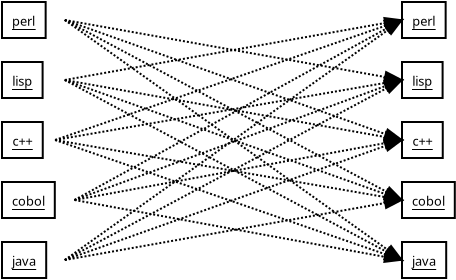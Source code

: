 <?xml version="1.0"?>
<diagram xmlns:dia="http://www.lysator.liu.se/~alla/dia/">
  <diagramdata>
    <attribute name="background">
      <color val="#ffffff"/>
    </attribute>
    <attribute name="paper">
      <composite type="paper">
        <attribute name="name">
          <string>#A4#</string>
        </attribute>
        <attribute name="tmargin">
          <real val="2.82"/>
        </attribute>
        <attribute name="bmargin">
          <real val="2.82"/>
        </attribute>
        <attribute name="lmargin">
          <real val="2.82"/>
        </attribute>
        <attribute name="rmargin">
          <real val="2.82"/>
        </attribute>
        <attribute name="is_portrait">
          <boolean val="true"/>
        </attribute>
        <attribute name="scaling">
          <real val="1"/>
        </attribute>
      </composite>
    </attribute>
  </diagramdata>
  <layer name="Background" visible="true">
    <object type="UML - Object" version="0" id="O0">
      <attribute name="obj_pos">
        <point val="3,3"/>
      </attribute>
      <attribute name="obj_bb">
        <rectangle val="2.95,2.95;6.189,4.85"/>
      </attribute>
      <attribute name="elem_corner">
        <point val="3,3"/>
      </attribute>
      <attribute name="elem_width">
        <real val="3.139"/>
      </attribute>
      <attribute name="elem_height">
        <real val="1.8"/>
      </attribute>
      <attribute name="text">
        <composite type="text">
          <attribute name="string">
            <string>#perl#</string>
          </attribute>
          <attribute name="font">
            <font name="Helvetica"/>
          </attribute>
          <attribute name="height">
            <real val="0.8"/>
          </attribute>
          <attribute name="pos">
            <point val="4.57,4.095"/>
          </attribute>
          <attribute name="color">
            <color val="#000000"/>
          </attribute>
          <attribute name="alignment">
            <enum val="1"/>
          </attribute>
        </composite>
      </attribute>
      <attribute name="stereotype">
        <string/>
      </attribute>
      <attribute name="exstate">
        <string/>
      </attribute>
      <attribute name="attrib">
        <composite type="text">
          <attribute name="string">
            <string>##</string>
          </attribute>
          <attribute name="font">
            <font name="Helvetica"/>
          </attribute>
          <attribute name="height">
            <real val="0.8"/>
          </attribute>
          <attribute name="pos">
            <point val="0,0"/>
          </attribute>
          <attribute name="color">
            <color val="#000000"/>
          </attribute>
          <attribute name="alignment">
            <enum val="0"/>
          </attribute>
        </composite>
      </attribute>
      <attribute name="is_active">
        <boolean val="false"/>
      </attribute>
      <attribute name="show_attribs">
        <boolean val="false"/>
      </attribute>
      <attribute name="multiple">
        <boolean val="false"/>
      </attribute>
    </object>
    <object type="UML - Object" version="0" id="O1">
      <attribute name="obj_pos">
        <point val="3,6"/>
      </attribute>
      <attribute name="obj_bb">
        <rectangle val="2.95,5.95;6.189,7.85"/>
      </attribute>
      <attribute name="elem_corner">
        <point val="3,6"/>
      </attribute>
      <attribute name="elem_width">
        <real val="3.139"/>
      </attribute>
      <attribute name="elem_height">
        <real val="1.8"/>
      </attribute>
      <attribute name="text">
        <composite type="text">
          <attribute name="string">
            <string>#lisp#</string>
          </attribute>
          <attribute name="font">
            <font name="Helvetica"/>
          </attribute>
          <attribute name="height">
            <real val="0.8"/>
          </attribute>
          <attribute name="pos">
            <point val="4.57,7.095"/>
          </attribute>
          <attribute name="color">
            <color val="#000000"/>
          </attribute>
          <attribute name="alignment">
            <enum val="1"/>
          </attribute>
        </composite>
      </attribute>
      <attribute name="stereotype">
        <string/>
      </attribute>
      <attribute name="exstate">
        <string/>
      </attribute>
      <attribute name="attrib">
        <composite type="text">
          <attribute name="string">
            <string>##</string>
          </attribute>
          <attribute name="font">
            <font name="Helvetica"/>
          </attribute>
          <attribute name="height">
            <real val="0.8"/>
          </attribute>
          <attribute name="pos">
            <point val="0,0"/>
          </attribute>
          <attribute name="color">
            <color val="#000000"/>
          </attribute>
          <attribute name="alignment">
            <enum val="0"/>
          </attribute>
        </composite>
      </attribute>
      <attribute name="is_active">
        <boolean val="false"/>
      </attribute>
      <attribute name="show_attribs">
        <boolean val="false"/>
      </attribute>
      <attribute name="multiple">
        <boolean val="false"/>
      </attribute>
    </object>
    <object type="UML - Object" version="0" id="O2">
      <attribute name="obj_pos">
        <point val="3,9"/>
      </attribute>
      <attribute name="obj_bb">
        <rectangle val="2.95,8.95;5.704,10.85"/>
      </attribute>
      <attribute name="elem_corner">
        <point val="3,9"/>
      </attribute>
      <attribute name="elem_width">
        <real val="2.654"/>
      </attribute>
      <attribute name="elem_height">
        <real val="1.8"/>
      </attribute>
      <attribute name="text">
        <composite type="text">
          <attribute name="string">
            <string>#c++#</string>
          </attribute>
          <attribute name="font">
            <font name="Helvetica"/>
          </attribute>
          <attribute name="height">
            <real val="0.8"/>
          </attribute>
          <attribute name="pos">
            <point val="4.327,10.095"/>
          </attribute>
          <attribute name="color">
            <color val="#000000"/>
          </attribute>
          <attribute name="alignment">
            <enum val="1"/>
          </attribute>
        </composite>
      </attribute>
      <attribute name="stereotype">
        <string/>
      </attribute>
      <attribute name="exstate">
        <string/>
      </attribute>
      <attribute name="attrib">
        <composite type="text">
          <attribute name="string">
            <string>##</string>
          </attribute>
          <attribute name="font">
            <font name="Helvetica"/>
          </attribute>
          <attribute name="height">
            <real val="0.8"/>
          </attribute>
          <attribute name="pos">
            <point val="0,0"/>
          </attribute>
          <attribute name="color">
            <color val="#000000"/>
          </attribute>
          <attribute name="alignment">
            <enum val="0"/>
          </attribute>
        </composite>
      </attribute>
      <attribute name="is_active">
        <boolean val="false"/>
      </attribute>
      <attribute name="show_attribs">
        <boolean val="false"/>
      </attribute>
      <attribute name="multiple">
        <boolean val="false"/>
      </attribute>
    </object>
    <object type="UML - Object" version="0" id="O3">
      <attribute name="obj_pos">
        <point val="3,12"/>
      </attribute>
      <attribute name="obj_bb">
        <rectangle val="2.95,11.95;6.674,13.85"/>
      </attribute>
      <attribute name="elem_corner">
        <point val="3,12"/>
      </attribute>
      <attribute name="elem_width">
        <real val="3.624"/>
      </attribute>
      <attribute name="elem_height">
        <real val="1.8"/>
      </attribute>
      <attribute name="text">
        <composite type="text">
          <attribute name="string">
            <string>#cobol#</string>
          </attribute>
          <attribute name="font">
            <font name="Helvetica"/>
          </attribute>
          <attribute name="height">
            <real val="0.8"/>
          </attribute>
          <attribute name="pos">
            <point val="4.812,13.095"/>
          </attribute>
          <attribute name="color">
            <color val="#000000"/>
          </attribute>
          <attribute name="alignment">
            <enum val="1"/>
          </attribute>
        </composite>
      </attribute>
      <attribute name="stereotype">
        <string/>
      </attribute>
      <attribute name="exstate">
        <string/>
      </attribute>
      <attribute name="attrib">
        <composite type="text">
          <attribute name="string">
            <string>##</string>
          </attribute>
          <attribute name="font">
            <font name="Helvetica"/>
          </attribute>
          <attribute name="height">
            <real val="0.8"/>
          </attribute>
          <attribute name="pos">
            <point val="0,0"/>
          </attribute>
          <attribute name="color">
            <color val="#000000"/>
          </attribute>
          <attribute name="alignment">
            <enum val="0"/>
          </attribute>
        </composite>
      </attribute>
      <attribute name="is_active">
        <boolean val="false"/>
      </attribute>
      <attribute name="show_attribs">
        <boolean val="false"/>
      </attribute>
      <attribute name="multiple">
        <boolean val="false"/>
      </attribute>
    </object>
    <object type="UML - Object" version="0" id="O4">
      <attribute name="obj_pos">
        <point val="3,15"/>
      </attribute>
      <attribute name="obj_bb">
        <rectangle val="2.95,14.95;6.189,16.85"/>
      </attribute>
      <attribute name="elem_corner">
        <point val="3,15"/>
      </attribute>
      <attribute name="elem_width">
        <real val="3.139"/>
      </attribute>
      <attribute name="elem_height">
        <real val="1.8"/>
      </attribute>
      <attribute name="text">
        <composite type="text">
          <attribute name="string">
            <string>#java#</string>
          </attribute>
          <attribute name="font">
            <font name="Helvetica"/>
          </attribute>
          <attribute name="height">
            <real val="0.8"/>
          </attribute>
          <attribute name="pos">
            <point val="4.57,16.095"/>
          </attribute>
          <attribute name="color">
            <color val="#000000"/>
          </attribute>
          <attribute name="alignment">
            <enum val="1"/>
          </attribute>
        </composite>
      </attribute>
      <attribute name="stereotype">
        <string/>
      </attribute>
      <attribute name="exstate">
        <string/>
      </attribute>
      <attribute name="attrib">
        <composite type="text">
          <attribute name="string">
            <string>##</string>
          </attribute>
          <attribute name="font">
            <font name="Helvetica"/>
          </attribute>
          <attribute name="height">
            <real val="0.8"/>
          </attribute>
          <attribute name="pos">
            <point val="0,0"/>
          </attribute>
          <attribute name="color">
            <color val="#000000"/>
          </attribute>
          <attribute name="alignment">
            <enum val="0"/>
          </attribute>
        </composite>
      </attribute>
      <attribute name="is_active">
        <boolean val="false"/>
      </attribute>
      <attribute name="show_attribs">
        <boolean val="false"/>
      </attribute>
      <attribute name="multiple">
        <boolean val="false"/>
      </attribute>
    </object>
    <object type="UML - Object" version="0" id="O5">
      <attribute name="obj_pos">
        <point val="23,3"/>
      </attribute>
      <attribute name="obj_bb">
        <rectangle val="22.95,2.95;26.189,4.85"/>
      </attribute>
      <attribute name="elem_corner">
        <point val="23,3"/>
      </attribute>
      <attribute name="elem_width">
        <real val="3.139"/>
      </attribute>
      <attribute name="elem_height">
        <real val="1.8"/>
      </attribute>
      <attribute name="text">
        <composite type="text">
          <attribute name="string">
            <string>#perl#</string>
          </attribute>
          <attribute name="font">
            <font name="Helvetica"/>
          </attribute>
          <attribute name="height">
            <real val="0.8"/>
          </attribute>
          <attribute name="pos">
            <point val="24.57,4.095"/>
          </attribute>
          <attribute name="color">
            <color val="#000000"/>
          </attribute>
          <attribute name="alignment">
            <enum val="1"/>
          </attribute>
        </composite>
      </attribute>
      <attribute name="stereotype">
        <string/>
      </attribute>
      <attribute name="exstate">
        <string/>
      </attribute>
      <attribute name="attrib">
        <composite type="text">
          <attribute name="string">
            <string>##</string>
          </attribute>
          <attribute name="font">
            <font name="Helvetica"/>
          </attribute>
          <attribute name="height">
            <real val="0.8"/>
          </attribute>
          <attribute name="pos">
            <point val="0,0"/>
          </attribute>
          <attribute name="color">
            <color val="#000000"/>
          </attribute>
          <attribute name="alignment">
            <enum val="0"/>
          </attribute>
        </composite>
      </attribute>
      <attribute name="is_active">
        <boolean val="false"/>
      </attribute>
      <attribute name="show_attribs">
        <boolean val="false"/>
      </attribute>
      <attribute name="multiple">
        <boolean val="false"/>
      </attribute>
    </object>
    <object type="UML - Object" version="0" id="O6">
      <attribute name="obj_pos">
        <point val="23,6"/>
      </attribute>
      <attribute name="obj_bb">
        <rectangle val="22.95,5.95;26.189,7.85"/>
      </attribute>
      <attribute name="elem_corner">
        <point val="23,6"/>
      </attribute>
      <attribute name="elem_width">
        <real val="3.139"/>
      </attribute>
      <attribute name="elem_height">
        <real val="1.8"/>
      </attribute>
      <attribute name="text">
        <composite type="text">
          <attribute name="string">
            <string>#lisp#</string>
          </attribute>
          <attribute name="font">
            <font name="Helvetica"/>
          </attribute>
          <attribute name="height">
            <real val="0.8"/>
          </attribute>
          <attribute name="pos">
            <point val="24.57,7.095"/>
          </attribute>
          <attribute name="color">
            <color val="#000000"/>
          </attribute>
          <attribute name="alignment">
            <enum val="1"/>
          </attribute>
        </composite>
      </attribute>
      <attribute name="stereotype">
        <string/>
      </attribute>
      <attribute name="exstate">
        <string/>
      </attribute>
      <attribute name="attrib">
        <composite type="text">
          <attribute name="string">
            <string>##</string>
          </attribute>
          <attribute name="font">
            <font name="Helvetica"/>
          </attribute>
          <attribute name="height">
            <real val="0.8"/>
          </attribute>
          <attribute name="pos">
            <point val="0,0"/>
          </attribute>
          <attribute name="color">
            <color val="#000000"/>
          </attribute>
          <attribute name="alignment">
            <enum val="0"/>
          </attribute>
        </composite>
      </attribute>
      <attribute name="is_active">
        <boolean val="false"/>
      </attribute>
      <attribute name="show_attribs">
        <boolean val="false"/>
      </attribute>
      <attribute name="multiple">
        <boolean val="false"/>
      </attribute>
    </object>
    <object type="UML - Object" version="0" id="O7">
      <attribute name="obj_pos">
        <point val="23,9"/>
      </attribute>
      <attribute name="obj_bb">
        <rectangle val="22.95,8.95;25.704,10.85"/>
      </attribute>
      <attribute name="elem_corner">
        <point val="23,9"/>
      </attribute>
      <attribute name="elem_width">
        <real val="2.654"/>
      </attribute>
      <attribute name="elem_height">
        <real val="1.8"/>
      </attribute>
      <attribute name="text">
        <composite type="text">
          <attribute name="string">
            <string>#c++#</string>
          </attribute>
          <attribute name="font">
            <font name="Helvetica"/>
          </attribute>
          <attribute name="height">
            <real val="0.8"/>
          </attribute>
          <attribute name="pos">
            <point val="24.327,10.095"/>
          </attribute>
          <attribute name="color">
            <color val="#000000"/>
          </attribute>
          <attribute name="alignment">
            <enum val="1"/>
          </attribute>
        </composite>
      </attribute>
      <attribute name="stereotype">
        <string/>
      </attribute>
      <attribute name="exstate">
        <string/>
      </attribute>
      <attribute name="attrib">
        <composite type="text">
          <attribute name="string">
            <string>##</string>
          </attribute>
          <attribute name="font">
            <font name="Helvetica"/>
          </attribute>
          <attribute name="height">
            <real val="0.8"/>
          </attribute>
          <attribute name="pos">
            <point val="0,0"/>
          </attribute>
          <attribute name="color">
            <color val="#000000"/>
          </attribute>
          <attribute name="alignment">
            <enum val="0"/>
          </attribute>
        </composite>
      </attribute>
      <attribute name="is_active">
        <boolean val="false"/>
      </attribute>
      <attribute name="show_attribs">
        <boolean val="false"/>
      </attribute>
      <attribute name="multiple">
        <boolean val="false"/>
      </attribute>
    </object>
    <object type="UML - Object" version="0" id="O8">
      <attribute name="obj_pos">
        <point val="23,12"/>
      </attribute>
      <attribute name="obj_bb">
        <rectangle val="22.95,11.95;26.674,13.85"/>
      </attribute>
      <attribute name="elem_corner">
        <point val="23,12"/>
      </attribute>
      <attribute name="elem_width">
        <real val="3.624"/>
      </attribute>
      <attribute name="elem_height">
        <real val="1.8"/>
      </attribute>
      <attribute name="text">
        <composite type="text">
          <attribute name="string">
            <string>#cobol#</string>
          </attribute>
          <attribute name="font">
            <font name="Helvetica"/>
          </attribute>
          <attribute name="height">
            <real val="0.8"/>
          </attribute>
          <attribute name="pos">
            <point val="24.812,13.095"/>
          </attribute>
          <attribute name="color">
            <color val="#000000"/>
          </attribute>
          <attribute name="alignment">
            <enum val="1"/>
          </attribute>
        </composite>
      </attribute>
      <attribute name="stereotype">
        <string/>
      </attribute>
      <attribute name="exstate">
        <string/>
      </attribute>
      <attribute name="attrib">
        <composite type="text">
          <attribute name="string">
            <string>##</string>
          </attribute>
          <attribute name="font">
            <font name="Helvetica"/>
          </attribute>
          <attribute name="height">
            <real val="0.8"/>
          </attribute>
          <attribute name="pos">
            <point val="0,0"/>
          </attribute>
          <attribute name="color">
            <color val="#000000"/>
          </attribute>
          <attribute name="alignment">
            <enum val="0"/>
          </attribute>
        </composite>
      </attribute>
      <attribute name="is_active">
        <boolean val="false"/>
      </attribute>
      <attribute name="show_attribs">
        <boolean val="false"/>
      </attribute>
      <attribute name="multiple">
        <boolean val="false"/>
      </attribute>
    </object>
    <object type="UML - Object" version="0" id="O9">
      <attribute name="obj_pos">
        <point val="23,15"/>
      </attribute>
      <attribute name="obj_bb">
        <rectangle val="22.95,14.95;26.189,16.85"/>
      </attribute>
      <attribute name="elem_corner">
        <point val="23,15"/>
      </attribute>
      <attribute name="elem_width">
        <real val="3.139"/>
      </attribute>
      <attribute name="elem_height">
        <real val="1.8"/>
      </attribute>
      <attribute name="text">
        <composite type="text">
          <attribute name="string">
            <string>#java#</string>
          </attribute>
          <attribute name="font">
            <font name="Helvetica"/>
          </attribute>
          <attribute name="height">
            <real val="0.8"/>
          </attribute>
          <attribute name="pos">
            <point val="24.57,16.095"/>
          </attribute>
          <attribute name="color">
            <color val="#000000"/>
          </attribute>
          <attribute name="alignment">
            <enum val="1"/>
          </attribute>
        </composite>
      </attribute>
      <attribute name="stereotype">
        <string/>
      </attribute>
      <attribute name="exstate">
        <string/>
      </attribute>
      <attribute name="attrib">
        <composite type="text">
          <attribute name="string">
            <string>##</string>
          </attribute>
          <attribute name="font">
            <font name="Helvetica"/>
          </attribute>
          <attribute name="height">
            <real val="0.8"/>
          </attribute>
          <attribute name="pos">
            <point val="0,0"/>
          </attribute>
          <attribute name="color">
            <color val="#000000"/>
          </attribute>
          <attribute name="alignment">
            <enum val="0"/>
          </attribute>
        </composite>
      </attribute>
      <attribute name="is_active">
        <boolean val="false"/>
      </attribute>
      <attribute name="show_attribs">
        <boolean val="false"/>
      </attribute>
      <attribute name="multiple">
        <boolean val="false"/>
      </attribute>
    </object>
    <object type="Standard - Line" version="0" id="O10">
      <attribute name="obj_pos">
        <point val="6.139,3.9"/>
      </attribute>
      <attribute name="obj_bb">
        <rectangle val="5.289,3.05;23.85,7.75"/>
      </attribute>
      <attribute name="conn_endpoints">
        <point val="6.139,3.9"/>
        <point val="23,6.9"/>
      </attribute>
      <attribute name="line_width">
        <real val="0.1"/>
      </attribute>
      <attribute name="line_style">
        <enum val="4"/>
      </attribute>
      <attribute name="end_arrow">
        <enum val="3"/>
      </attribute>
      <attribute name="end_arrow_length">
        <real val="0.8"/>
      </attribute>
      <attribute name="end_arrow_width">
        <real val="0.5"/>
      </attribute>
      <connections>
        <connection handle="0" to="O0" connection="4"/>
        <connection handle="1" to="O6" connection="3"/>
      </connections>
    </object>
    <object type="Standard - Line" version="0" id="O11">
      <attribute name="obj_pos">
        <point val="6.139,3.9"/>
      </attribute>
      <attribute name="obj_bb">
        <rectangle val="5.289,3.05;23.85,16.75"/>
      </attribute>
      <attribute name="conn_endpoints">
        <point val="6.139,3.9"/>
        <point val="23,15.9"/>
      </attribute>
      <attribute name="line_width">
        <real val="0.1"/>
      </attribute>
      <attribute name="line_style">
        <enum val="4"/>
      </attribute>
      <attribute name="end_arrow">
        <enum val="3"/>
      </attribute>
      <attribute name="end_arrow_length">
        <real val="0.8"/>
      </attribute>
      <attribute name="end_arrow_width">
        <real val="0.5"/>
      </attribute>
      <connections>
        <connection handle="0" to="O0" connection="4"/>
        <connection handle="1" to="O9" connection="3"/>
      </connections>
    </object>
    <object type="Standard - Line" version="0" id="O12">
      <attribute name="obj_pos">
        <point val="6.139,6.9"/>
      </attribute>
      <attribute name="obj_bb">
        <rectangle val="5.289,3.05;23.85,7.75"/>
      </attribute>
      <attribute name="conn_endpoints">
        <point val="6.139,6.9"/>
        <point val="23,3.9"/>
      </attribute>
      <attribute name="line_width">
        <real val="0.1"/>
      </attribute>
      <attribute name="line_style">
        <enum val="4"/>
      </attribute>
      <attribute name="end_arrow">
        <enum val="3"/>
      </attribute>
      <attribute name="end_arrow_length">
        <real val="0.8"/>
      </attribute>
      <attribute name="end_arrow_width">
        <real val="0.5"/>
      </attribute>
      <connections>
        <connection handle="0" to="O1" connection="4"/>
        <connection handle="1" to="O5" connection="3"/>
      </connections>
    </object>
    <object type="Standard - Line" version="0" id="O13">
      <attribute name="obj_pos">
        <point val="6.139,3.9"/>
      </attribute>
      <attribute name="obj_bb">
        <rectangle val="5.289,3.05;23.85,13.75"/>
      </attribute>
      <attribute name="conn_endpoints">
        <point val="6.139,3.9"/>
        <point val="23,12.9"/>
      </attribute>
      <attribute name="line_width">
        <real val="0.1"/>
      </attribute>
      <attribute name="line_style">
        <enum val="4"/>
      </attribute>
      <attribute name="end_arrow">
        <enum val="3"/>
      </attribute>
      <attribute name="end_arrow_length">
        <real val="0.8"/>
      </attribute>
      <attribute name="end_arrow_width">
        <real val="0.5"/>
      </attribute>
      <connections>
        <connection handle="0" to="O0" connection="4"/>
        <connection handle="1" to="O8" connection="3"/>
      </connections>
    </object>
    <object type="Standard - Line" version="0" id="O14">
      <attribute name="obj_pos">
        <point val="6.139,6.9"/>
      </attribute>
      <attribute name="obj_bb">
        <rectangle val="5.289,6.05;23.85,16.75"/>
      </attribute>
      <attribute name="conn_endpoints">
        <point val="6.139,6.9"/>
        <point val="23,15.9"/>
      </attribute>
      <attribute name="line_width">
        <real val="0.1"/>
      </attribute>
      <attribute name="line_style">
        <enum val="4"/>
      </attribute>
      <attribute name="end_arrow">
        <enum val="3"/>
      </attribute>
      <attribute name="end_arrow_length">
        <real val="0.8"/>
      </attribute>
      <attribute name="end_arrow_width">
        <real val="0.5"/>
      </attribute>
      <connections>
        <connection handle="0" to="O1" connection="4"/>
        <connection handle="1" to="O9" connection="3"/>
      </connections>
    </object>
    <object type="Standard - Line" version="0" id="O15">
      <attribute name="obj_pos">
        <point val="5.654,9.9"/>
      </attribute>
      <attribute name="obj_bb">
        <rectangle val="4.804,3.05;23.85,10.75"/>
      </attribute>
      <attribute name="conn_endpoints">
        <point val="5.654,9.9"/>
        <point val="23,3.9"/>
      </attribute>
      <attribute name="line_width">
        <real val="0.1"/>
      </attribute>
      <attribute name="line_style">
        <enum val="4"/>
      </attribute>
      <attribute name="end_arrow">
        <enum val="3"/>
      </attribute>
      <attribute name="end_arrow_length">
        <real val="0.8"/>
      </attribute>
      <attribute name="end_arrow_width">
        <real val="0.5"/>
      </attribute>
      <connections>
        <connection handle="0" to="O2" connection="4"/>
        <connection handle="1" to="O5" connection="3"/>
      </connections>
    </object>
    <object type="Standard - Line" version="0" id="O16">
      <attribute name="obj_pos">
        <point val="6.139,6.9"/>
      </attribute>
      <attribute name="obj_bb">
        <rectangle val="5.289,6.05;23.85,13.75"/>
      </attribute>
      <attribute name="conn_endpoints">
        <point val="6.139,6.9"/>
        <point val="23,12.9"/>
      </attribute>
      <attribute name="line_width">
        <real val="0.1"/>
      </attribute>
      <attribute name="line_style">
        <enum val="4"/>
      </attribute>
      <attribute name="end_arrow">
        <enum val="3"/>
      </attribute>
      <attribute name="end_arrow_length">
        <real val="0.8"/>
      </attribute>
      <attribute name="end_arrow_width">
        <real val="0.5"/>
      </attribute>
      <connections>
        <connection handle="0" to="O1" connection="4"/>
        <connection handle="1" to="O8" connection="3"/>
      </connections>
    </object>
    <object type="Standard - Line" version="0" id="O17">
      <attribute name="obj_pos">
        <point val="6.139,6.9"/>
      </attribute>
      <attribute name="obj_bb">
        <rectangle val="5.289,6.05;23.85,10.75"/>
      </attribute>
      <attribute name="conn_endpoints">
        <point val="6.139,6.9"/>
        <point val="23,9.9"/>
      </attribute>
      <attribute name="line_width">
        <real val="0.1"/>
      </attribute>
      <attribute name="line_style">
        <enum val="4"/>
      </attribute>
      <attribute name="end_arrow">
        <enum val="3"/>
      </attribute>
      <attribute name="end_arrow_length">
        <real val="0.8"/>
      </attribute>
      <attribute name="end_arrow_width">
        <real val="0.5"/>
      </attribute>
      <connections>
        <connection handle="0" to="O1" connection="4"/>
        <connection handle="1" to="O7" connection="3"/>
      </connections>
    </object>
    <object type="Standard - Line" version="0" id="O18">
      <attribute name="obj_pos">
        <point val="6.139,3.9"/>
      </attribute>
      <attribute name="obj_bb">
        <rectangle val="5.289,3.05;23.85,10.75"/>
      </attribute>
      <attribute name="conn_endpoints">
        <point val="6.139,3.9"/>
        <point val="23,9.9"/>
      </attribute>
      <attribute name="line_width">
        <real val="0.1"/>
      </attribute>
      <attribute name="line_style">
        <enum val="4"/>
      </attribute>
      <attribute name="end_arrow">
        <enum val="3"/>
      </attribute>
      <attribute name="end_arrow_length">
        <real val="0.8"/>
      </attribute>
      <attribute name="end_arrow_width">
        <real val="0.5"/>
      </attribute>
      <connections>
        <connection handle="0" to="O0" connection="4"/>
        <connection handle="1" to="O7" connection="3"/>
      </connections>
    </object>
    <object type="Standard - Line" version="0" id="O19">
      <attribute name="obj_pos">
        <point val="5.654,9.9"/>
      </attribute>
      <attribute name="obj_bb">
        <rectangle val="4.804,6.05;23.85,10.75"/>
      </attribute>
      <attribute name="conn_endpoints">
        <point val="5.654,9.9"/>
        <point val="23,6.9"/>
      </attribute>
      <attribute name="line_width">
        <real val="0.1"/>
      </attribute>
      <attribute name="line_style">
        <enum val="4"/>
      </attribute>
      <attribute name="end_arrow">
        <enum val="3"/>
      </attribute>
      <attribute name="end_arrow_length">
        <real val="0.8"/>
      </attribute>
      <attribute name="end_arrow_width">
        <real val="0.5"/>
      </attribute>
      <connections>
        <connection handle="0" to="O2" connection="4"/>
        <connection handle="1" to="O6" connection="3"/>
      </connections>
    </object>
    <object type="Standard - Line" version="0" id="O20">
      <attribute name="obj_pos">
        <point val="5.654,9.9"/>
      </attribute>
      <attribute name="obj_bb">
        <rectangle val="4.804,9.05;23.85,13.75"/>
      </attribute>
      <attribute name="conn_endpoints">
        <point val="5.654,9.9"/>
        <point val="23,12.9"/>
      </attribute>
      <attribute name="line_width">
        <real val="0.1"/>
      </attribute>
      <attribute name="line_style">
        <enum val="4"/>
      </attribute>
      <attribute name="end_arrow">
        <enum val="3"/>
      </attribute>
      <attribute name="end_arrow_length">
        <real val="0.8"/>
      </attribute>
      <attribute name="end_arrow_width">
        <real val="0.5"/>
      </attribute>
      <connections>
        <connection handle="0" to="O2" connection="4"/>
        <connection handle="1" to="O8" connection="3"/>
      </connections>
    </object>
    <object type="Standard - Line" version="0" id="O21">
      <attribute name="obj_pos">
        <point val="5.654,9.9"/>
      </attribute>
      <attribute name="obj_bb">
        <rectangle val="4.804,9.05;23.85,16.75"/>
      </attribute>
      <attribute name="conn_endpoints">
        <point val="5.654,9.9"/>
        <point val="23,15.9"/>
      </attribute>
      <attribute name="line_width">
        <real val="0.1"/>
      </attribute>
      <attribute name="line_style">
        <enum val="4"/>
      </attribute>
      <attribute name="end_arrow">
        <enum val="3"/>
      </attribute>
      <attribute name="end_arrow_length">
        <real val="0.8"/>
      </attribute>
      <attribute name="end_arrow_width">
        <real val="0.5"/>
      </attribute>
      <connections>
        <connection handle="0" to="O2" connection="4"/>
        <connection handle="1" to="O9" connection="3"/>
      </connections>
    </object>
    <object type="Standard - Line" version="0" id="O22">
      <attribute name="obj_pos">
        <point val="6.624,12.9"/>
      </attribute>
      <attribute name="obj_bb">
        <rectangle val="5.774,3.05;23.85,13.75"/>
      </attribute>
      <attribute name="conn_endpoints">
        <point val="6.624,12.9"/>
        <point val="23,3.9"/>
      </attribute>
      <attribute name="line_width">
        <real val="0.1"/>
      </attribute>
      <attribute name="line_style">
        <enum val="4"/>
      </attribute>
      <attribute name="end_arrow">
        <enum val="3"/>
      </attribute>
      <attribute name="end_arrow_length">
        <real val="0.8"/>
      </attribute>
      <attribute name="end_arrow_width">
        <real val="0.5"/>
      </attribute>
      <connections>
        <connection handle="0" to="O3" connection="4"/>
        <connection handle="1" to="O5" connection="3"/>
      </connections>
    </object>
    <object type="Standard - Line" version="0" id="O23">
      <attribute name="obj_pos">
        <point val="6.624,12.9"/>
      </attribute>
      <attribute name="obj_bb">
        <rectangle val="5.774,6.05;23.85,13.75"/>
      </attribute>
      <attribute name="conn_endpoints">
        <point val="6.624,12.9"/>
        <point val="23,6.9"/>
      </attribute>
      <attribute name="line_width">
        <real val="0.1"/>
      </attribute>
      <attribute name="line_style">
        <enum val="4"/>
      </attribute>
      <attribute name="end_arrow">
        <enum val="3"/>
      </attribute>
      <attribute name="end_arrow_length">
        <real val="0.8"/>
      </attribute>
      <attribute name="end_arrow_width">
        <real val="0.5"/>
      </attribute>
      <connections>
        <connection handle="0" to="O3" connection="4"/>
        <connection handle="1" to="O6" connection="3"/>
      </connections>
    </object>
    <object type="Standard - Line" version="0" id="O24">
      <attribute name="obj_pos">
        <point val="6.624,12.9"/>
      </attribute>
      <attribute name="obj_bb">
        <rectangle val="5.774,9.05;23.85,13.75"/>
      </attribute>
      <attribute name="conn_endpoints">
        <point val="6.624,12.9"/>
        <point val="23,9.9"/>
      </attribute>
      <attribute name="line_width">
        <real val="0.1"/>
      </attribute>
      <attribute name="line_style">
        <enum val="4"/>
      </attribute>
      <attribute name="end_arrow">
        <enum val="3"/>
      </attribute>
      <attribute name="end_arrow_length">
        <real val="0.8"/>
      </attribute>
      <attribute name="end_arrow_width">
        <real val="0.5"/>
      </attribute>
      <connections>
        <connection handle="0" to="O3" connection="4"/>
        <connection handle="1" to="O7" connection="3"/>
      </connections>
    </object>
    <object type="Standard - Line" version="0" id="O25">
      <attribute name="obj_pos">
        <point val="6.624,12.9"/>
      </attribute>
      <attribute name="obj_bb">
        <rectangle val="5.774,12.05;23.85,16.75"/>
      </attribute>
      <attribute name="conn_endpoints">
        <point val="6.624,12.9"/>
        <point val="23,15.9"/>
      </attribute>
      <attribute name="line_width">
        <real val="0.1"/>
      </attribute>
      <attribute name="line_style">
        <enum val="4"/>
      </attribute>
      <attribute name="end_arrow">
        <enum val="3"/>
      </attribute>
      <attribute name="end_arrow_length">
        <real val="0.8"/>
      </attribute>
      <attribute name="end_arrow_width">
        <real val="0.5"/>
      </attribute>
      <connections>
        <connection handle="0" to="O3" connection="4"/>
        <connection handle="1" to="O9" connection="3"/>
      </connections>
    </object>
    <object type="Standard - Line" version="0" id="O26">
      <attribute name="obj_pos">
        <point val="6.139,15.9"/>
      </attribute>
      <attribute name="obj_bb">
        <rectangle val="5.289,3.05;23.85,16.75"/>
      </attribute>
      <attribute name="conn_endpoints">
        <point val="6.139,15.9"/>
        <point val="23,3.9"/>
      </attribute>
      <attribute name="line_width">
        <real val="0.1"/>
      </attribute>
      <attribute name="line_style">
        <enum val="4"/>
      </attribute>
      <attribute name="end_arrow">
        <enum val="3"/>
      </attribute>
      <attribute name="end_arrow_length">
        <real val="0.8"/>
      </attribute>
      <attribute name="end_arrow_width">
        <real val="0.5"/>
      </attribute>
      <connections>
        <connection handle="0" to="O4" connection="4"/>
        <connection handle="1" to="O5" connection="3"/>
      </connections>
    </object>
    <object type="Standard - Line" version="0" id="O27">
      <attribute name="obj_pos">
        <point val="6.139,15.9"/>
      </attribute>
      <attribute name="obj_bb">
        <rectangle val="5.289,6.05;23.85,16.75"/>
      </attribute>
      <attribute name="conn_endpoints">
        <point val="6.139,15.9"/>
        <point val="23,6.9"/>
      </attribute>
      <attribute name="line_width">
        <real val="0.1"/>
      </attribute>
      <attribute name="line_style">
        <enum val="4"/>
      </attribute>
      <attribute name="end_arrow">
        <enum val="3"/>
      </attribute>
      <attribute name="end_arrow_length">
        <real val="0.8"/>
      </attribute>
      <attribute name="end_arrow_width">
        <real val="0.5"/>
      </attribute>
      <connections>
        <connection handle="0" to="O4" connection="4"/>
        <connection handle="1" to="O6" connection="3"/>
      </connections>
    </object>
    <object type="Standard - Line" version="0" id="O28">
      <attribute name="obj_pos">
        <point val="6.139,15.9"/>
      </attribute>
      <attribute name="obj_bb">
        <rectangle val="5.289,9.05;23.85,16.75"/>
      </attribute>
      <attribute name="conn_endpoints">
        <point val="6.139,15.9"/>
        <point val="23,9.9"/>
      </attribute>
      <attribute name="line_width">
        <real val="0.1"/>
      </attribute>
      <attribute name="line_style">
        <enum val="4"/>
      </attribute>
      <attribute name="end_arrow">
        <enum val="3"/>
      </attribute>
      <attribute name="end_arrow_length">
        <real val="0.8"/>
      </attribute>
      <attribute name="end_arrow_width">
        <real val="0.5"/>
      </attribute>
      <connections>
        <connection handle="0" to="O4" connection="4"/>
        <connection handle="1" to="O7" connection="3"/>
      </connections>
    </object>
    <object type="Standard - Line" version="0" id="O29">
      <attribute name="obj_pos">
        <point val="6.139,15.9"/>
      </attribute>
      <attribute name="obj_bb">
        <rectangle val="5.289,12.05;23.85,16.75"/>
      </attribute>
      <attribute name="conn_endpoints">
        <point val="6.139,15.9"/>
        <point val="23,12.9"/>
      </attribute>
      <attribute name="line_width">
        <real val="0.1"/>
      </attribute>
      <attribute name="line_style">
        <enum val="4"/>
      </attribute>
      <attribute name="end_arrow">
        <enum val="3"/>
      </attribute>
      <attribute name="end_arrow_length">
        <real val="0.8"/>
      </attribute>
      <attribute name="end_arrow_width">
        <real val="0.5"/>
      </attribute>
      <connections>
        <connection handle="0" to="O4" connection="4"/>
        <connection handle="1" to="O8" connection="3"/>
      </connections>
    </object>
  </layer>
</diagram>
